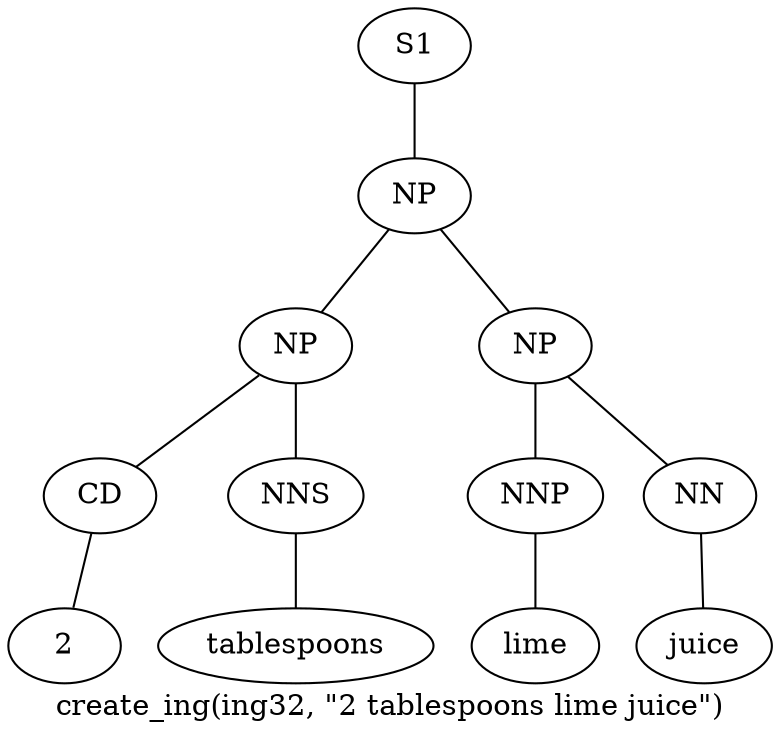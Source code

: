 graph SyntaxGraph {
	label = "create_ing(ing32, \"2 tablespoons lime juice\")";
	Node0 [label="S1"];
	Node1 [label="NP"];
	Node2 [label="NP"];
	Node3 [label="CD"];
	Node4 [label="2"];
	Node5 [label="NNS"];
	Node6 [label="tablespoons"];
	Node7 [label="NP"];
	Node8 [label="NNP"];
	Node9 [label="lime"];
	Node10 [label="NN"];
	Node11 [label="juice"];

	Node0 -- Node1;
	Node1 -- Node2;
	Node1 -- Node7;
	Node2 -- Node3;
	Node2 -- Node5;
	Node3 -- Node4;
	Node5 -- Node6;
	Node7 -- Node8;
	Node7 -- Node10;
	Node8 -- Node9;
	Node10 -- Node11;
}
